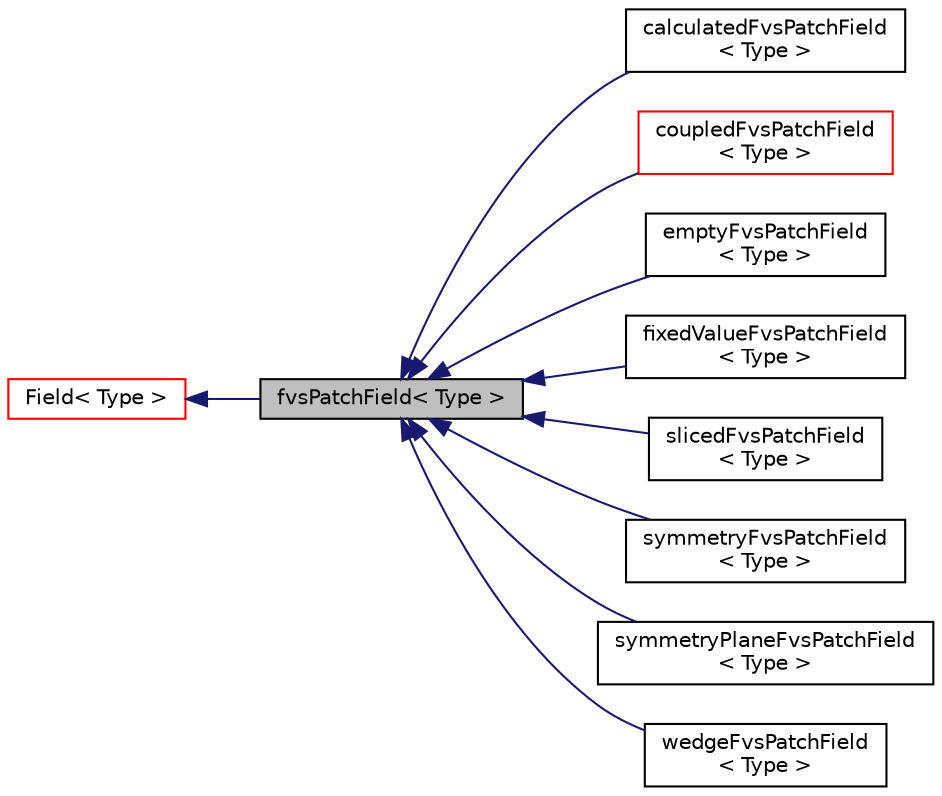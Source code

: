 digraph "fvsPatchField&lt; Type &gt;"
{
  bgcolor="transparent";
  edge [fontname="Helvetica",fontsize="10",labelfontname="Helvetica",labelfontsize="10"];
  node [fontname="Helvetica",fontsize="10",shape=record];
  rankdir="LR";
  Node1 [label="fvsPatchField\< Type \>",height=0.2,width=0.4,color="black", fillcolor="grey75", style="filled", fontcolor="black"];
  Node2 -> Node1 [dir="back",color="midnightblue",fontsize="10",style="solid",fontname="Helvetica"];
  Node2 [label="Field\< Type \>",height=0.2,width=0.4,color="red",URL="$a00767.html",tooltip="Pre-declare SubField and related Field type. "];
  Node1 -> Node3 [dir="back",color="midnightblue",fontsize="10",style="solid",fontname="Helvetica"];
  Node3 [label="calculatedFvsPatchField\l\< Type \>",height=0.2,width=0.4,color="black",URL="$a00194.html",tooltip="Foam::calculatedFvsPatchField. "];
  Node1 -> Node4 [dir="back",color="midnightblue",fontsize="10",style="solid",fontname="Helvetica"];
  Node4 [label="coupledFvsPatchField\l\< Type \>",height=0.2,width=0.4,color="red",URL="$a00423.html",tooltip="Foam::coupledFvsPatchField. "];
  Node1 -> Node5 [dir="back",color="midnightblue",fontsize="10",style="solid",fontname="Helvetica"];
  Node5 [label="emptyFvsPatchField\l\< Type \>",height=0.2,width=0.4,color="black",URL="$a00640.html",tooltip="Foam::emptyFvsPatchField. "];
  Node1 -> Node6 [dir="back",color="midnightblue",fontsize="10",style="solid",fontname="Helvetica"];
  Node6 [label="fixedValueFvsPatchField\l\< Type \>",height=0.2,width=0.4,color="black",URL="$a00853.html",tooltip="Foam::fixedValueFvsPatchField. "];
  Node1 -> Node7 [dir="back",color="midnightblue",fontsize="10",style="solid",fontname="Helvetica"];
  Node7 [label="slicedFvsPatchField\l\< Type \>",height=0.2,width=0.4,color="black",URL="$a02417.html",tooltip="Specialization of fvsPatchField which creates the underlying fvsPatchField as a slice of the given co..."];
  Node1 -> Node8 [dir="back",color="midnightblue",fontsize="10",style="solid",fontname="Helvetica"];
  Node8 [label="symmetryFvsPatchField\l\< Type \>",height=0.2,width=0.4,color="black",URL="$a02617.html",tooltip="Foam::symmetryFvsPatchField. "];
  Node1 -> Node9 [dir="back",color="midnightblue",fontsize="10",style="solid",fontname="Helvetica"];
  Node9 [label="symmetryPlaneFvsPatchField\l\< Type \>",height=0.2,width=0.4,color="black",URL="$a02620.html",tooltip="Foam::symmetryPlaneFvsPatchField. "];
  Node1 -> Node10 [dir="back",color="midnightblue",fontsize="10",style="solid",fontname="Helvetica"];
  Node10 [label="wedgeFvsPatchField\l\< Type \>",height=0.2,width=0.4,color="black",URL="$a02975.html",tooltip="Foam::wedgeFvsPatchField. "];
}
